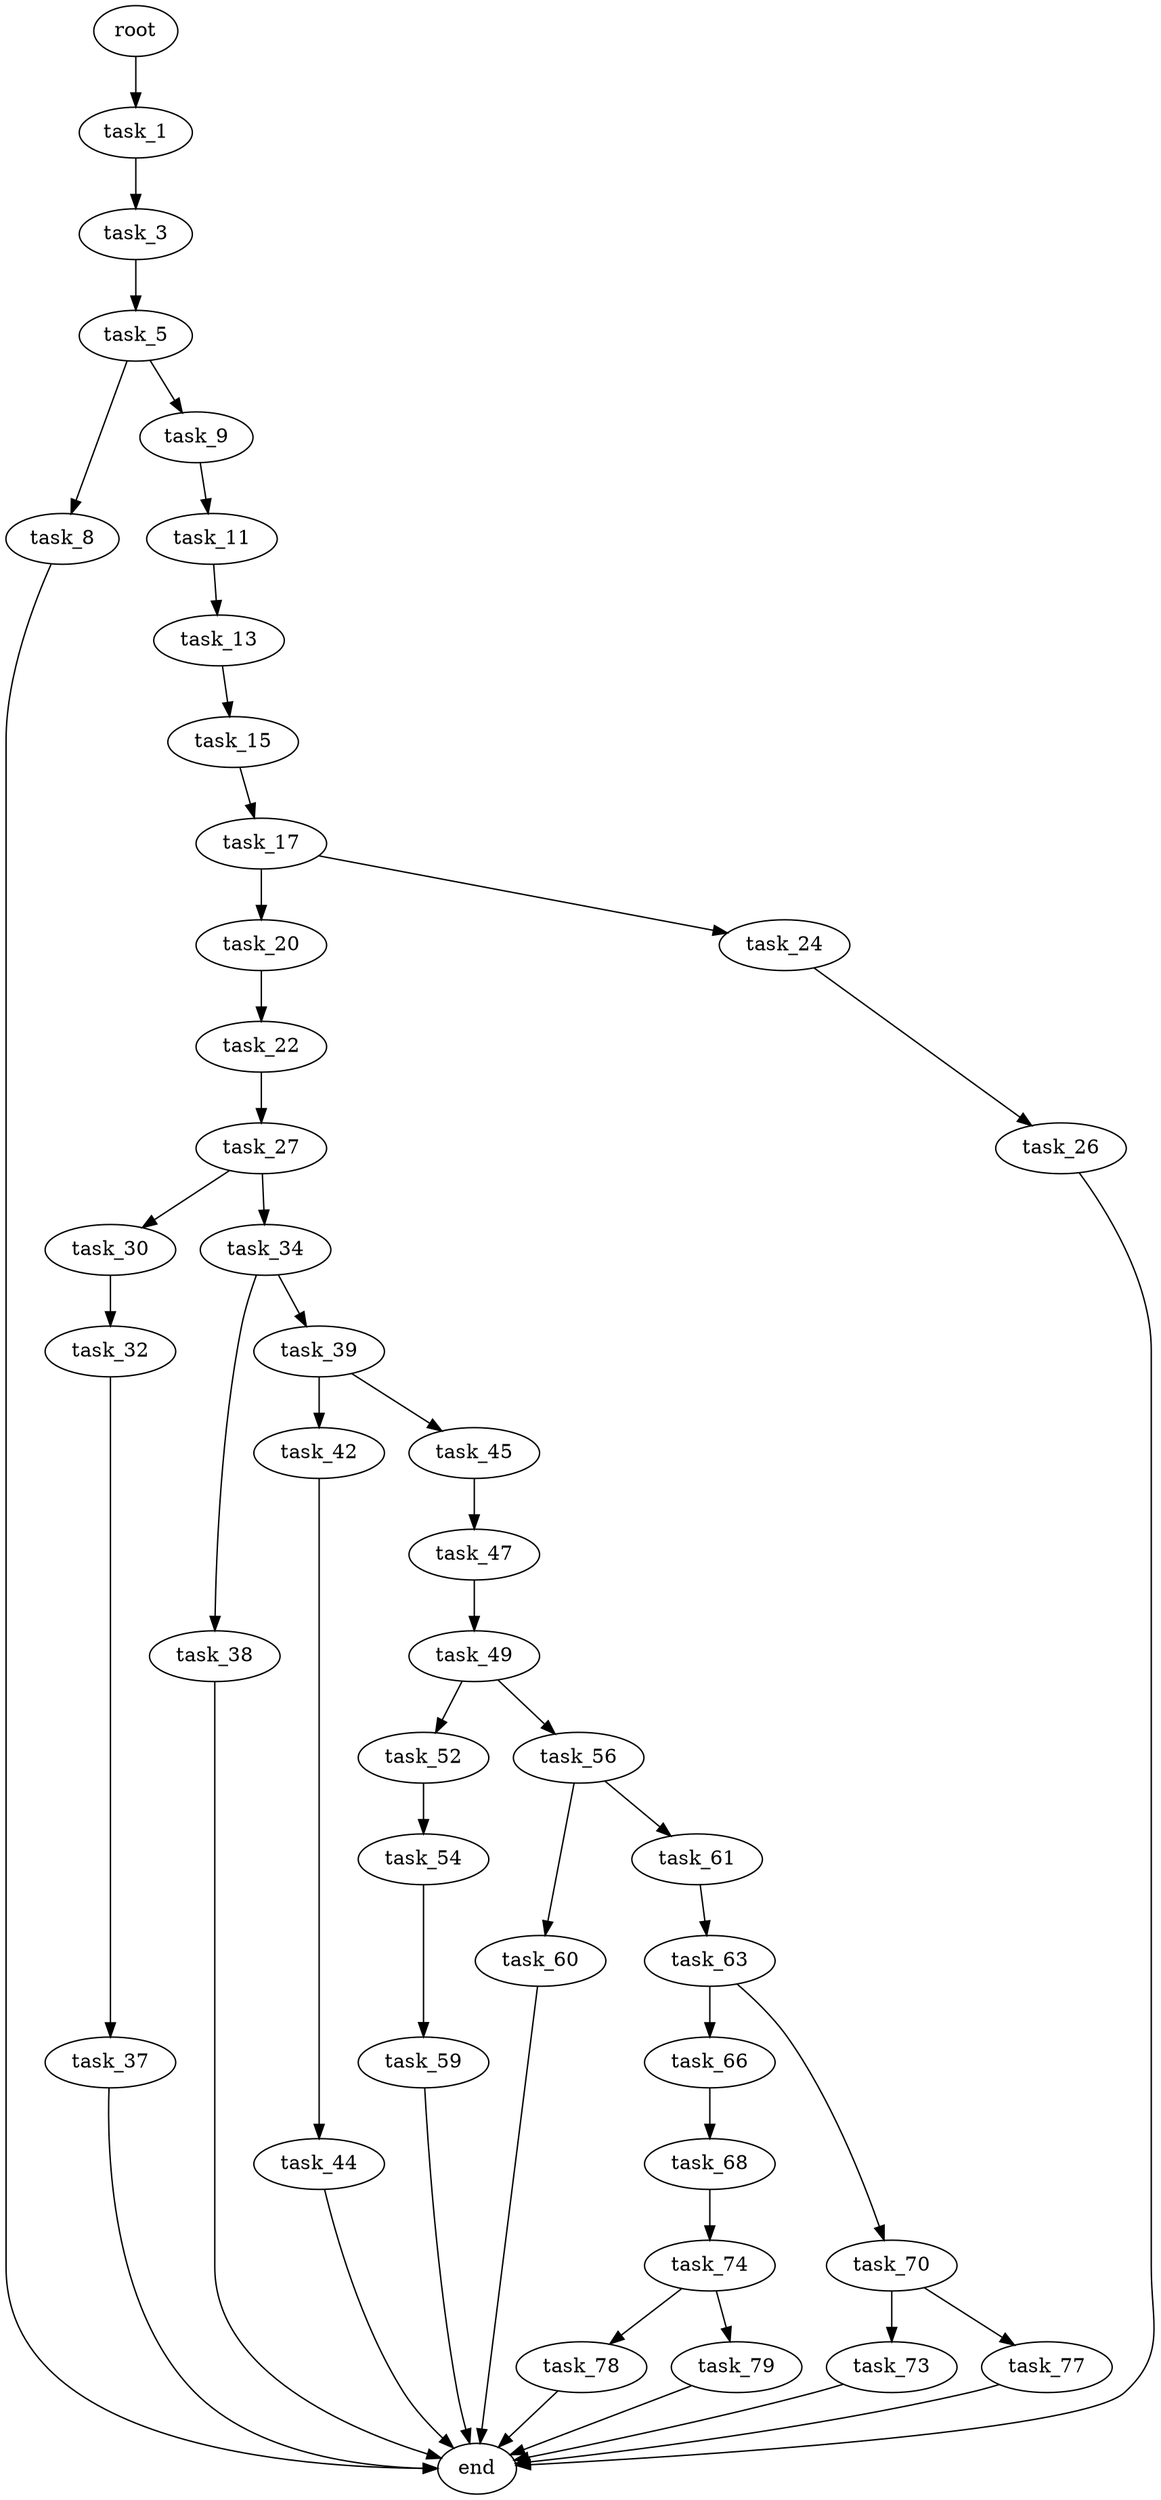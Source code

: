 digraph G {
  root [size="0.000000"];
  task_1 [size="549755813888.000000"];
  task_3 [size="8246342074.000000"];
  task_5 [size="417449968060.000000"];
  task_8 [size="10356412250.000000"];
  task_9 [size="8016139509.000000"];
  end [size="0.000000"];
  task_11 [size="68719476736.000000"];
  task_13 [size="5465934632.000000"];
  task_15 [size="104359627263.000000"];
  task_17 [size="1073741824000.000000"];
  task_20 [size="8779182154.000000"];
  task_24 [size="3858827760.000000"];
  task_22 [size="8679957734.000000"];
  task_27 [size="46302486539.000000"];
  task_26 [size="300144656037.000000"];
  task_30 [size="964065404540.000000"];
  task_34 [size="4685240177.000000"];
  task_32 [size="936107109.000000"];
  task_37 [size="13907261059.000000"];
  task_38 [size="213268730688.000000"];
  task_39 [size="8784319819.000000"];
  task_42 [size="4463592661.000000"];
  task_45 [size="8589934592.000000"];
  task_44 [size="14575475939.000000"];
  task_47 [size="28991029248.000000"];
  task_49 [size="134217728000.000000"];
  task_52 [size="68719476736.000000"];
  task_56 [size="12455382151.000000"];
  task_54 [size="390319527259.000000"];
  task_59 [size="9194332268.000000"];
  task_60 [size="231928233984.000000"];
  task_61 [size="549755813888.000000"];
  task_63 [size="21041755925.000000"];
  task_66 [size="68719476736.000000"];
  task_70 [size="231928233984.000000"];
  task_68 [size="1455216137.000000"];
  task_74 [size="8589934592.000000"];
  task_73 [size="231928233984.000000"];
  task_77 [size="137171516111.000000"];
  task_78 [size="549755813888.000000"];
  task_79 [size="9329867460.000000"];

  root -> task_1 [size="1.000000"];
  task_1 -> task_3 [size="536870912.000000"];
  task_3 -> task_5 [size="134217728.000000"];
  task_5 -> task_8 [size="838860800.000000"];
  task_5 -> task_9 [size="838860800.000000"];
  task_8 -> end [size="1.000000"];
  task_9 -> task_11 [size="209715200.000000"];
  task_11 -> task_13 [size="134217728.000000"];
  task_13 -> task_15 [size="679477248.000000"];
  task_15 -> task_17 [size="75497472.000000"];
  task_17 -> task_20 [size="838860800.000000"];
  task_17 -> task_24 [size="838860800.000000"];
  task_20 -> task_22 [size="209715200.000000"];
  task_24 -> task_26 [size="301989888.000000"];
  task_22 -> task_27 [size="33554432.000000"];
  task_27 -> task_30 [size="75497472.000000"];
  task_27 -> task_34 [size="75497472.000000"];
  task_26 -> end [size="1.000000"];
  task_30 -> task_32 [size="679477248.000000"];
  task_34 -> task_38 [size="75497472.000000"];
  task_34 -> task_39 [size="75497472.000000"];
  task_32 -> task_37 [size="33554432.000000"];
  task_37 -> end [size="1.000000"];
  task_38 -> end [size="1.000000"];
  task_39 -> task_42 [size="33554432.000000"];
  task_39 -> task_45 [size="33554432.000000"];
  task_42 -> task_44 [size="301989888.000000"];
  task_45 -> task_47 [size="33554432.000000"];
  task_44 -> end [size="1.000000"];
  task_47 -> task_49 [size="75497472.000000"];
  task_49 -> task_52 [size="209715200.000000"];
  task_49 -> task_56 [size="209715200.000000"];
  task_52 -> task_54 [size="134217728.000000"];
  task_56 -> task_60 [size="209715200.000000"];
  task_56 -> task_61 [size="209715200.000000"];
  task_54 -> task_59 [size="411041792.000000"];
  task_59 -> end [size="1.000000"];
  task_60 -> end [size="1.000000"];
  task_61 -> task_63 [size="536870912.000000"];
  task_63 -> task_66 [size="838860800.000000"];
  task_63 -> task_70 [size="838860800.000000"];
  task_66 -> task_68 [size="134217728.000000"];
  task_70 -> task_73 [size="301989888.000000"];
  task_70 -> task_77 [size="301989888.000000"];
  task_68 -> task_74 [size="33554432.000000"];
  task_74 -> task_78 [size="33554432.000000"];
  task_74 -> task_79 [size="33554432.000000"];
  task_73 -> end [size="1.000000"];
  task_77 -> end [size="1.000000"];
  task_78 -> end [size="1.000000"];
  task_79 -> end [size="1.000000"];
}
